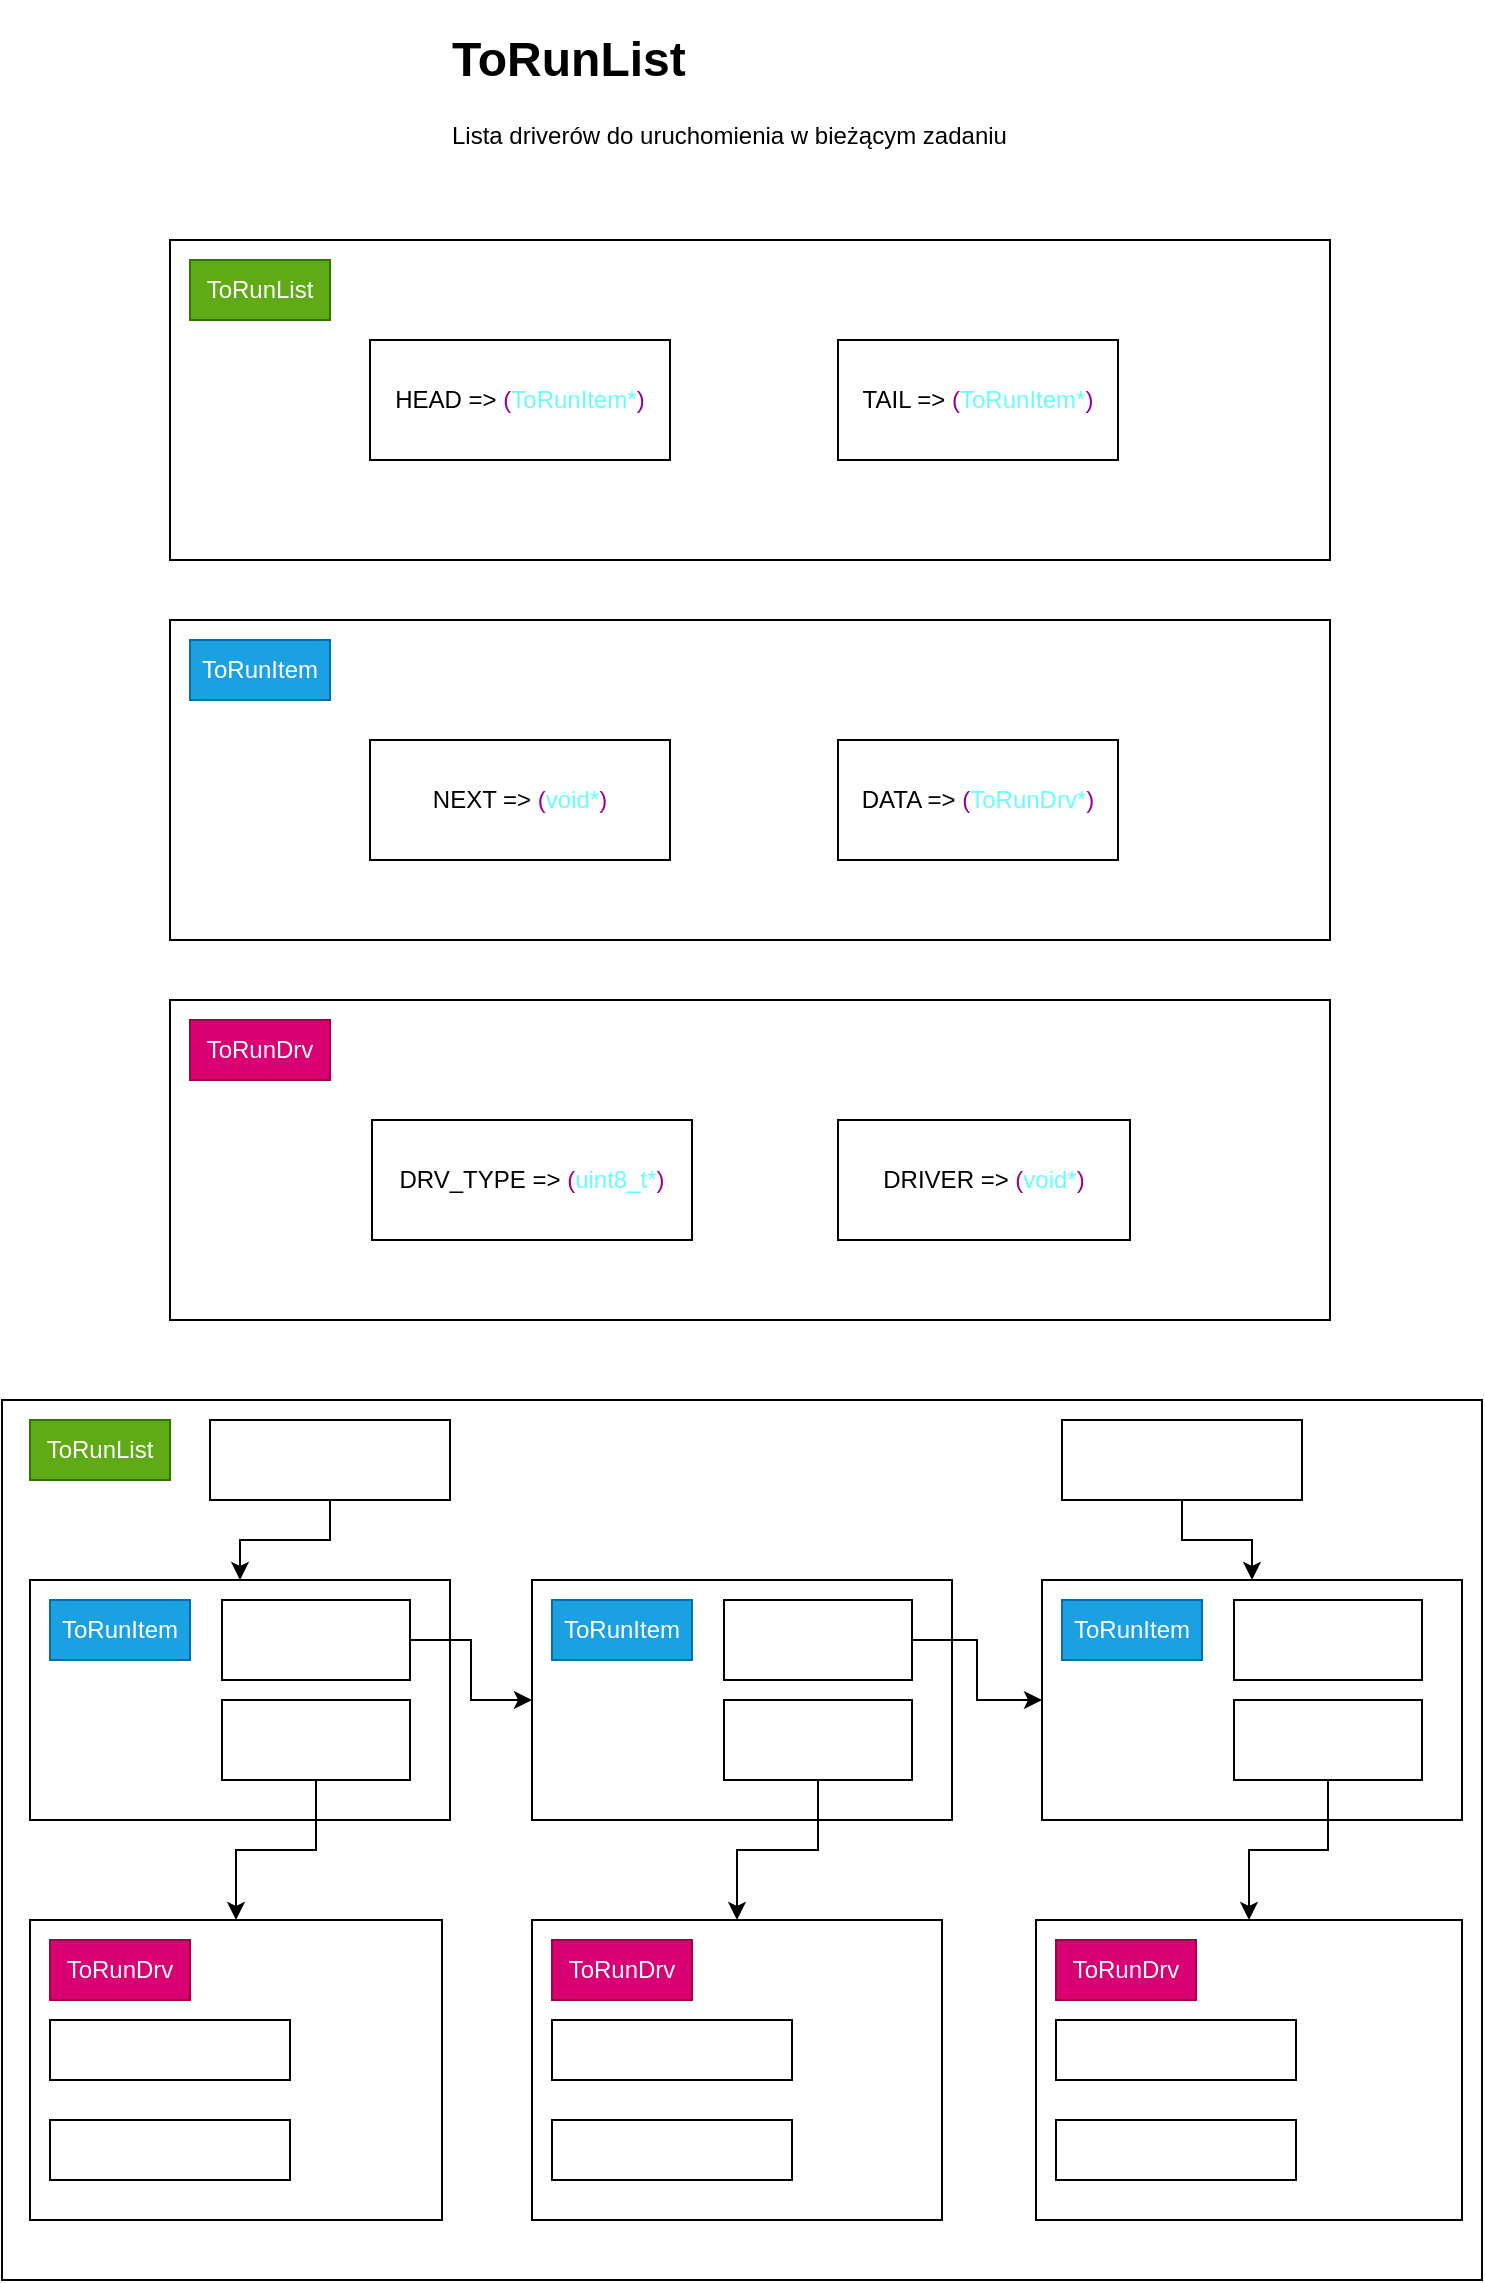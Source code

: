 <mxfile version="19.0.3" type="device"><diagram id="co8UhdbNxNNGpURQpK0n" name="Strona-1"><mxGraphModel dx="846" dy="625" grid="1" gridSize="10" guides="1" tooltips="1" connect="1" arrows="1" fold="1" page="1" pageScale="1" pageWidth="827" pageHeight="1169" math="0" shadow="0"><root><mxCell id="0"/><mxCell id="1" parent="0"/><mxCell id="yUkNFe3PGYxMLxzW8oC9-1" value="&lt;h1&gt;ToRunList&lt;/h1&gt;&lt;p&gt;Lista driverów do uruchomienia w bieżącym zadaniu&lt;/p&gt;" style="text;html=1;strokeColor=none;fillColor=none;spacing=5;spacingTop=-20;whiteSpace=wrap;overflow=hidden;rounded=0;" parent="1" vertex="1"><mxGeometry x="260" y="20" width="350" height="120" as="geometry"/></mxCell><mxCell id="yUkNFe3PGYxMLxzW8oC9-2" value="" style="rounded=0;whiteSpace=wrap;html=1;" parent="1" vertex="1"><mxGeometry x="124" y="130" width="580" height="160" as="geometry"/></mxCell><mxCell id="yUkNFe3PGYxMLxzW8oC9-3" value="ToRunList" style="text;html=1;strokeColor=#2D7600;fillColor=#60a917;align=center;verticalAlign=middle;whiteSpace=wrap;rounded=0;fontColor=#ffffff;" parent="1" vertex="1"><mxGeometry x="134" y="140" width="70" height="30" as="geometry"/></mxCell><mxCell id="yUkNFe3PGYxMLxzW8oC9-5" value="HEAD =&amp;gt;&amp;nbsp;&lt;font color=&quot;#990099&quot;&gt;(&lt;/font&gt;&lt;font color=&quot;#66ffff&quot;&gt;ToRunItem*&lt;/font&gt;&lt;font color=&quot;#990099&quot;&gt;)&lt;/font&gt;" style="rounded=0;whiteSpace=wrap;html=1;" parent="1" vertex="1"><mxGeometry x="224" y="180" width="150" height="60" as="geometry"/></mxCell><mxCell id="yUkNFe3PGYxMLxzW8oC9-6" value="TAIL =&amp;gt;&amp;nbsp;&lt;font color=&quot;#990099&quot;&gt;(&lt;/font&gt;&lt;font color=&quot;#66ffff&quot;&gt;ToRunItem*&lt;/font&gt;&lt;font color=&quot;#990099&quot;&gt;)&lt;/font&gt;" style="rounded=0;whiteSpace=wrap;html=1;" parent="1" vertex="1"><mxGeometry x="458" y="180" width="140" height="60" as="geometry"/></mxCell><mxCell id="yUkNFe3PGYxMLxzW8oC9-7" value="" style="rounded=0;whiteSpace=wrap;html=1;fontColor=#3333FF;" parent="1" vertex="1"><mxGeometry x="124" y="320" width="580" height="160" as="geometry"/></mxCell><mxCell id="yUkNFe3PGYxMLxzW8oC9-8" value="ToRunItem" style="text;html=1;strokeColor=#006EAF;fillColor=#1ba1e2;align=center;verticalAlign=middle;whiteSpace=wrap;rounded=0;fontColor=#ffffff;" parent="1" vertex="1"><mxGeometry x="134" y="330" width="70" height="30" as="geometry"/></mxCell><mxCell id="yUkNFe3PGYxMLxzW8oC9-9" value="NEXT =&amp;gt;&amp;nbsp;&lt;font color=&quot;#990099&quot;&gt;(&lt;/font&gt;&lt;font color=&quot;#66ffff&quot;&gt;void*&lt;/font&gt;&lt;font color=&quot;#990099&quot;&gt;)&lt;/font&gt;" style="rounded=0;whiteSpace=wrap;html=1;" parent="1" vertex="1"><mxGeometry x="224" y="380" width="150" height="60" as="geometry"/></mxCell><mxCell id="yUkNFe3PGYxMLxzW8oC9-10" value="DATA =&amp;gt;&amp;nbsp;&lt;font color=&quot;#990099&quot;&gt;(&lt;/font&gt;&lt;font color=&quot;#66ffff&quot;&gt;ToRunDrv*&lt;/font&gt;&lt;font color=&quot;#990099&quot;&gt;)&lt;/font&gt;" style="rounded=0;whiteSpace=wrap;html=1;" parent="1" vertex="1"><mxGeometry x="458" y="380" width="140" height="60" as="geometry"/></mxCell><mxCell id="yUkNFe3PGYxMLxzW8oC9-11" value="" style="rounded=0;whiteSpace=wrap;html=1;fontColor=#3333FF;" parent="1" vertex="1"><mxGeometry x="124" y="510" width="580" height="160" as="geometry"/></mxCell><mxCell id="yUkNFe3PGYxMLxzW8oC9-12" value="ToRunDrv" style="text;html=1;strokeColor=#A50040;fillColor=#d80073;align=center;verticalAlign=middle;whiteSpace=wrap;rounded=0;fontColor=#ffffff;" parent="1" vertex="1"><mxGeometry x="134" y="520" width="70" height="30" as="geometry"/></mxCell><mxCell id="yUkNFe3PGYxMLxzW8oC9-13" value="DRV_TYPE =&amp;gt; &lt;font color=&quot;#990099&quot;&gt;(&lt;/font&gt;&lt;font color=&quot;#66ffff&quot;&gt;uint8_t*&lt;/font&gt;&lt;font color=&quot;#990099&quot;&gt;)&lt;/font&gt;" style="rounded=0;whiteSpace=wrap;html=1;" parent="1" vertex="1"><mxGeometry x="225" y="570" width="160" height="60" as="geometry"/></mxCell><mxCell id="yUkNFe3PGYxMLxzW8oC9-14" value="DRIVER =&amp;gt;&amp;nbsp;&lt;font color=&quot;#990099&quot;&gt;(&lt;/font&gt;&lt;font color=&quot;#66ffff&quot;&gt;void*&lt;/font&gt;&lt;font color=&quot;#990099&quot;&gt;)&lt;/font&gt;" style="rounded=0;whiteSpace=wrap;html=1;" parent="1" vertex="1"><mxGeometry x="458" y="570" width="146" height="60" as="geometry"/></mxCell><mxCell id="yUkNFe3PGYxMLxzW8oC9-15" value="" style="rounded=0;whiteSpace=wrap;html=1;fontColor=#3333FF;" parent="1" vertex="1"><mxGeometry x="40" y="710" width="740" height="440" as="geometry"/></mxCell><mxCell id="yUkNFe3PGYxMLxzW8oC9-16" value="ToRunList" style="text;html=1;strokeColor=#2D7600;fillColor=#60a917;align=center;verticalAlign=middle;whiteSpace=wrap;rounded=0;fontColor=#ffffff;" parent="1" vertex="1"><mxGeometry x="54" y="720" width="70" height="30" as="geometry"/></mxCell><mxCell id="yUkNFe3PGYxMLxzW8oC9-27" style="edgeStyle=orthogonalEdgeStyle;rounded=0;orthogonalLoop=1;jettySize=auto;html=1;exitX=0.5;exitY=1;exitDx=0;exitDy=0;entryX=0.5;entryY=0;entryDx=0;entryDy=0;fontColor=#000000;" parent="1" source="yUkNFe3PGYxMLxzW8oC9-17" target="yUkNFe3PGYxMLxzW8oC9-19" edge="1"><mxGeometry relative="1" as="geometry"/></mxCell><mxCell id="yUkNFe3PGYxMLxzW8oC9-17" value="&lt;font color=&quot;#ffffff&quot;&gt;HEAD&lt;/font&gt;" style="rounded=0;whiteSpace=wrap;html=1;fontColor=#3333FF;" parent="1" vertex="1"><mxGeometry x="144" y="720" width="120" height="40" as="geometry"/></mxCell><mxCell id="yUkNFe3PGYxMLxzW8oC9-38" style="edgeStyle=orthogonalEdgeStyle;rounded=0;orthogonalLoop=1;jettySize=auto;html=1;exitX=0.5;exitY=1;exitDx=0;exitDy=0;entryX=0.5;entryY=0;entryDx=0;entryDy=0;fontColor=#000000;" parent="1" source="yUkNFe3PGYxMLxzW8oC9-18" target="yUkNFe3PGYxMLxzW8oC9-32" edge="1"><mxGeometry relative="1" as="geometry"/></mxCell><mxCell id="yUkNFe3PGYxMLxzW8oC9-18" value="&lt;font color=&quot;#ffffff&quot;&gt;TAIL&lt;/font&gt;" style="rounded=0;whiteSpace=wrap;html=1;fontColor=#3333FF;" parent="1" vertex="1"><mxGeometry x="570" y="720" width="120" height="40" as="geometry"/></mxCell><mxCell id="yUkNFe3PGYxMLxzW8oC9-19" value="" style="rounded=0;whiteSpace=wrap;html=1;fontColor=#000000;" parent="1" vertex="1"><mxGeometry x="54" y="800" width="210" height="120" as="geometry"/></mxCell><mxCell id="yUkNFe3PGYxMLxzW8oC9-20" value="ToRunItem" style="text;html=1;strokeColor=#006EAF;fillColor=#1ba1e2;align=center;verticalAlign=middle;whiteSpace=wrap;rounded=0;fontColor=#ffffff;" parent="1" vertex="1"><mxGeometry x="64" y="810" width="70" height="30" as="geometry"/></mxCell><mxCell id="yUkNFe3PGYxMLxzW8oC9-36" style="edgeStyle=orthogonalEdgeStyle;rounded=0;orthogonalLoop=1;jettySize=auto;html=1;exitX=1;exitY=0.5;exitDx=0;exitDy=0;entryX=0;entryY=0.5;entryDx=0;entryDy=0;fontColor=#000000;" parent="1" source="yUkNFe3PGYxMLxzW8oC9-22" target="yUkNFe3PGYxMLxzW8oC9-28" edge="1"><mxGeometry relative="1" as="geometry"/></mxCell><mxCell id="yUkNFe3PGYxMLxzW8oC9-22" value="&lt;font color=&quot;#ffffff&quot;&gt;NEXT&lt;/font&gt;" style="rounded=0;whiteSpace=wrap;html=1;fontColor=#000000;" parent="1" vertex="1"><mxGeometry x="150" y="810" width="94" height="40" as="geometry"/></mxCell><mxCell id="yUkNFe3PGYxMLxzW8oC9-40" style="edgeStyle=orthogonalEdgeStyle;rounded=0;orthogonalLoop=1;jettySize=auto;html=1;exitX=0.5;exitY=1;exitDx=0;exitDy=0;entryX=0.5;entryY=0;entryDx=0;entryDy=0;fontColor=#000000;" parent="1" source="yUkNFe3PGYxMLxzW8oC9-23" target="yUkNFe3PGYxMLxzW8oC9-24" edge="1"><mxGeometry relative="1" as="geometry"/></mxCell><mxCell id="yUkNFe3PGYxMLxzW8oC9-23" value="&lt;font color=&quot;#ffffff&quot;&gt;DATA&lt;/font&gt;" style="rounded=0;whiteSpace=wrap;html=1;fontColor=#000000;" parent="1" vertex="1"><mxGeometry x="150" y="860" width="94" height="40" as="geometry"/></mxCell><mxCell id="yUkNFe3PGYxMLxzW8oC9-24" value="" style="rounded=0;whiteSpace=wrap;html=1;fontColor=#000000;" parent="1" vertex="1"><mxGeometry x="54" y="970" width="206" height="150" as="geometry"/></mxCell><mxCell id="yUkNFe3PGYxMLxzW8oC9-25" value="ToRunDrv" style="text;html=1;strokeColor=#A50040;fillColor=#d80073;align=center;verticalAlign=middle;whiteSpace=wrap;rounded=0;fontColor=#ffffff;" parent="1" vertex="1"><mxGeometry x="64" y="980" width="70" height="30" as="geometry"/></mxCell><mxCell id="yUkNFe3PGYxMLxzW8oC9-28" value="" style="rounded=0;whiteSpace=wrap;html=1;fontColor=#000000;" parent="1" vertex="1"><mxGeometry x="305" y="800" width="210" height="120" as="geometry"/></mxCell><mxCell id="yUkNFe3PGYxMLxzW8oC9-29" value="ToRunItem" style="text;html=1;strokeColor=#006EAF;fillColor=#1ba1e2;align=center;verticalAlign=middle;whiteSpace=wrap;rounded=0;fontColor=#ffffff;" parent="1" vertex="1"><mxGeometry x="315" y="810" width="70" height="30" as="geometry"/></mxCell><mxCell id="yUkNFe3PGYxMLxzW8oC9-37" style="edgeStyle=orthogonalEdgeStyle;rounded=0;orthogonalLoop=1;jettySize=auto;html=1;exitX=1;exitY=0.5;exitDx=0;exitDy=0;entryX=0;entryY=0.5;entryDx=0;entryDy=0;fontColor=#000000;" parent="1" source="yUkNFe3PGYxMLxzW8oC9-30" target="yUkNFe3PGYxMLxzW8oC9-32" edge="1"><mxGeometry relative="1" as="geometry"/></mxCell><mxCell id="yUkNFe3PGYxMLxzW8oC9-30" value="&lt;font color=&quot;#ffffff&quot;&gt;NEXT&lt;/font&gt;" style="rounded=0;whiteSpace=wrap;html=1;fontColor=#000000;" parent="1" vertex="1"><mxGeometry x="401" y="810" width="94" height="40" as="geometry"/></mxCell><mxCell id="yUkNFe3PGYxMLxzW8oC9-51" style="edgeStyle=orthogonalEdgeStyle;rounded=0;orthogonalLoop=1;jettySize=auto;html=1;exitX=0.5;exitY=1;exitDx=0;exitDy=0;entryX=0.5;entryY=0;entryDx=0;entryDy=0;fontColor=#000000;" parent="1" source="yUkNFe3PGYxMLxzW8oC9-31" target="yUkNFe3PGYxMLxzW8oC9-43" edge="1"><mxGeometry relative="1" as="geometry"/></mxCell><mxCell id="yUkNFe3PGYxMLxzW8oC9-31" value="&lt;font color=&quot;#ffffff&quot;&gt;DATA&lt;/font&gt;" style="rounded=0;whiteSpace=wrap;html=1;fontColor=#000000;" parent="1" vertex="1"><mxGeometry x="401" y="860" width="94" height="40" as="geometry"/></mxCell><mxCell id="yUkNFe3PGYxMLxzW8oC9-32" value="" style="rounded=0;whiteSpace=wrap;html=1;fontColor=#000000;" parent="1" vertex="1"><mxGeometry x="560" y="800" width="210" height="120" as="geometry"/></mxCell><mxCell id="yUkNFe3PGYxMLxzW8oC9-33" value="ToRunItem" style="text;html=1;strokeColor=#006EAF;fillColor=#1ba1e2;align=center;verticalAlign=middle;whiteSpace=wrap;rounded=0;fontColor=#ffffff;" parent="1" vertex="1"><mxGeometry x="570" y="810" width="70" height="30" as="geometry"/></mxCell><mxCell id="yUkNFe3PGYxMLxzW8oC9-34" value="&lt;font color=&quot;#ffffff&quot;&gt;NEXT&lt;/font&gt;" style="rounded=0;whiteSpace=wrap;html=1;fontColor=#000000;" parent="1" vertex="1"><mxGeometry x="656" y="810" width="94" height="40" as="geometry"/></mxCell><mxCell id="yUkNFe3PGYxMLxzW8oC9-52" style="edgeStyle=orthogonalEdgeStyle;rounded=0;orthogonalLoop=1;jettySize=auto;html=1;exitX=0.5;exitY=1;exitDx=0;exitDy=0;entryX=0.5;entryY=0;entryDx=0;entryDy=0;fontColor=#000000;" parent="1" source="yUkNFe3PGYxMLxzW8oC9-35" target="yUkNFe3PGYxMLxzW8oC9-47" edge="1"><mxGeometry relative="1" as="geometry"/></mxCell><mxCell id="yUkNFe3PGYxMLxzW8oC9-35" value="&lt;font color=&quot;#ffffff&quot;&gt;DATA&lt;/font&gt;" style="rounded=0;whiteSpace=wrap;html=1;fontColor=#000000;" parent="1" vertex="1"><mxGeometry x="656" y="860" width="94" height="40" as="geometry"/></mxCell><mxCell id="yUkNFe3PGYxMLxzW8oC9-41" value="&lt;font color=&quot;#ffffff&quot;&gt;DRV_TYPE = 1&lt;/font&gt;" style="rounded=0;whiteSpace=wrap;html=1;fontColor=#000000;" parent="1" vertex="1"><mxGeometry x="64" y="1020" width="120" height="30" as="geometry"/></mxCell><mxCell id="yUkNFe3PGYxMLxzW8oC9-42" value="&lt;font color=&quot;#ffffff&quot;&gt;DRIVER = zxisZ&lt;/font&gt;" style="rounded=0;whiteSpace=wrap;html=1;fontColor=#000000;" parent="1" vertex="1"><mxGeometry x="64" y="1070" width="120" height="30" as="geometry"/></mxCell><mxCell id="yUkNFe3PGYxMLxzW8oC9-43" value="" style="rounded=0;whiteSpace=wrap;html=1;fontColor=#000000;" parent="1" vertex="1"><mxGeometry x="305" y="970" width="205" height="150" as="geometry"/></mxCell><mxCell id="yUkNFe3PGYxMLxzW8oC9-44" value="ToRunDrv" style="text;html=1;strokeColor=#A50040;fillColor=#d80073;align=center;verticalAlign=middle;whiteSpace=wrap;rounded=0;fontColor=#ffffff;" parent="1" vertex="1"><mxGeometry x="315" y="980" width="70" height="30" as="geometry"/></mxCell><mxCell id="yUkNFe3PGYxMLxzW8oC9-45" value="&lt;font color=&quot;#ffffff&quot;&gt;DRV_TYPE = 0&lt;/font&gt;" style="rounded=0;whiteSpace=wrap;html=1;fontColor=#000000;" parent="1" vertex="1"><mxGeometry x="315" y="1020" width="120" height="30" as="geometry"/></mxCell><mxCell id="yUkNFe3PGYxMLxzW8oC9-46" value="&lt;font color=&quot;#ffffff&quot;&gt;DRIVER = zxisG&lt;/font&gt;" style="rounded=0;whiteSpace=wrap;html=1;fontColor=#000000;" parent="1" vertex="1"><mxGeometry x="315" y="1070" width="120" height="30" as="geometry"/></mxCell><mxCell id="yUkNFe3PGYxMLxzW8oC9-47" value="" style="rounded=0;whiteSpace=wrap;html=1;fontColor=#000000;" parent="1" vertex="1"><mxGeometry x="557" y="970" width="213" height="150" as="geometry"/></mxCell><mxCell id="yUkNFe3PGYxMLxzW8oC9-48" value="ToRunDrv" style="text;html=1;strokeColor=#A50040;fillColor=#d80073;align=center;verticalAlign=middle;whiteSpace=wrap;rounded=0;fontColor=#ffffff;" parent="1" vertex="1"><mxGeometry x="567" y="980" width="70" height="30" as="geometry"/></mxCell><mxCell id="yUkNFe3PGYxMLxzW8oC9-49" value="&lt;font color=&quot;#ffffff&quot;&gt;DRV_TYPE = 1&lt;/font&gt;" style="rounded=0;whiteSpace=wrap;html=1;fontColor=#000000;" parent="1" vertex="1"><mxGeometry x="567" y="1020" width="120" height="30" as="geometry"/></mxCell><mxCell id="yUkNFe3PGYxMLxzW8oC9-50" value="&lt;font color=&quot;#ffffff&quot;&gt;DRIVER = zxisA&lt;/font&gt;" style="rounded=0;whiteSpace=wrap;html=1;fontColor=#000000;" parent="1" vertex="1"><mxGeometry x="567" y="1070" width="120" height="30" as="geometry"/></mxCell></root></mxGraphModel></diagram></mxfile>